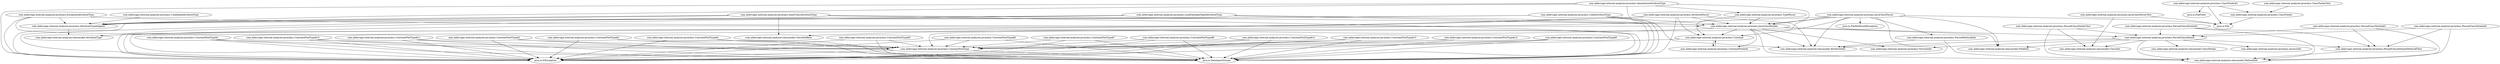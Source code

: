 digraph G {
"com.aldercape.internal.analyzer.javaclass.AccessInfo" [label="com.aldercape.internal.analyzer.javaclass.AccessInfo"];
"com.aldercape.internal.analyzer.javaclass.AnnotationAttributeType" [label="com.aldercape.internal.analyzer.javaclass.AnnotationAttributeType"];
"com.aldercape.internal.analyzer.javaclass.AttributeParser" [label="com.aldercape.internal.analyzer.javaclass.AttributeParser"];
"com.aldercape.internal.analyzer.javaclass.AttributeTypeAdapter" [label="com.aldercape.internal.analyzer.javaclass.AttributeTypeAdapter"];
"com.aldercape.internal.analyzer.javaclass.ClassFinder" [label="com.aldercape.internal.analyzer.javaclass.ClassFinder"];
"com.aldercape.internal.analyzer.javaclass.ClassFinder$1" [label="com.aldercape.internal.analyzer.javaclass.ClassFinder$1"];
"com.aldercape.internal.analyzer.javaclass.ClassFinderTest" [label="com.aldercape.internal.analyzer.javaclass.ClassFinderTest"];
"com.aldercape.internal.analyzer.javaclass.CodeAttributeType" [label="com.aldercape.internal.analyzer.javaclass.CodeAttributeType"];
"com.aldercape.internal.analyzer.javaclass.Constant" [label="com.aldercape.internal.analyzer.javaclass.Constant"];
"com.aldercape.internal.analyzer.javaclass.ConstantPoolInfo" [label="com.aldercape.internal.analyzer.javaclass.ConstantPoolInfo"];
"com.aldercape.internal.analyzer.javaclass.ConstantPoolType" [label="com.aldercape.internal.analyzer.javaclass.ConstantPoolType"];
"com.aldercape.internal.analyzer.javaclass.ConstantPoolType$1" [label="com.aldercape.internal.analyzer.javaclass.ConstantPoolType$1"];
"com.aldercape.internal.analyzer.javaclass.ConstantPoolType$10" [label="com.aldercape.internal.analyzer.javaclass.ConstantPoolType$10"];
"com.aldercape.internal.analyzer.javaclass.ConstantPoolType$11" [label="com.aldercape.internal.analyzer.javaclass.ConstantPoolType$11"];
"com.aldercape.internal.analyzer.javaclass.ConstantPoolType$12" [label="com.aldercape.internal.analyzer.javaclass.ConstantPoolType$12"];
"com.aldercape.internal.analyzer.javaclass.ConstantPoolType$13" [label="com.aldercape.internal.analyzer.javaclass.ConstantPoolType$13"];
"com.aldercape.internal.analyzer.javaclass.ConstantPoolType$14" [label="com.aldercape.internal.analyzer.javaclass.ConstantPoolType$14"];
"com.aldercape.internal.analyzer.javaclass.ConstantPoolType$2" [label="com.aldercape.internal.analyzer.javaclass.ConstantPoolType$2"];
"com.aldercape.internal.analyzer.javaclass.ConstantPoolType$3" [label="com.aldercape.internal.analyzer.javaclass.ConstantPoolType$3"];
"com.aldercape.internal.analyzer.javaclass.ConstantPoolType$4" [label="com.aldercape.internal.analyzer.javaclass.ConstantPoolType$4"];
"com.aldercape.internal.analyzer.javaclass.ConstantPoolType$5" [label="com.aldercape.internal.analyzer.javaclass.ConstantPoolType$5"];
"com.aldercape.internal.analyzer.javaclass.ConstantPoolType$6" [label="com.aldercape.internal.analyzer.javaclass.ConstantPoolType$6"];
"com.aldercape.internal.analyzer.javaclass.ConstantPoolType$7" [label="com.aldercape.internal.analyzer.javaclass.ConstantPoolType$7"];
"com.aldercape.internal.analyzer.javaclass.ConstantPoolType$8" [label="com.aldercape.internal.analyzer.javaclass.ConstantPoolType$8"];
"com.aldercape.internal.analyzer.javaclass.ConstantPoolType$9" [label="com.aldercape.internal.analyzer.javaclass.ConstantPoolType$9"];
"com.aldercape.internal.analyzer.javaclass.ExceptionAttributeType" [label="com.aldercape.internal.analyzer.javaclass.ExceptionAttributeType"];
"com.aldercape.internal.analyzer.javaclass.InnerClassAttributeType" [label="com.aldercape.internal.analyzer.javaclass.InnerClassAttributeType"];
"com.aldercape.internal.analyzer.javaclass.JavaClassBuilder" [label="com.aldercape.internal.analyzer.javaclass.JavaClassBuilder"];
"com.aldercape.internal.analyzer.javaclass.JavaClassParser" [label="com.aldercape.internal.analyzer.javaclass.JavaClassParser"];
"com.aldercape.internal.analyzer.javaclass.JavaClassParserTest" [label="com.aldercape.internal.analyzer.javaclass.JavaClassParserTest"];
"com.aldercape.internal.analyzer.javaclass.LocalVariableTableAttributeType" [label="com.aldercape.internal.analyzer.javaclass.LocalVariableTableAttributeType"];
"com.aldercape.internal.analyzer.javaclass.ParsedClassDetails" [label="com.aldercape.internal.analyzer.javaclass.ParsedClassDetails"];
"com.aldercape.internal.analyzer.javaclass.ParsedClassDetails$1" [label="com.aldercape.internal.analyzer.javaclass.ParsedClassDetails$1"];
"com.aldercape.internal.analyzer.javaclass.ParsedClassDetails$2" [label="com.aldercape.internal.analyzer.javaclass.ParsedClassDetails$2"];
"com.aldercape.internal.analyzer.javaclass.ParsedClassDetails$3" [label="com.aldercape.internal.analyzer.javaclass.ParsedClassDetails$3"];
"com.aldercape.internal.analyzer.javaclass.ParsedClassDetails$MethodFilter" [label="com.aldercape.internal.analyzer.javaclass.ParsedClassDetails$MethodFilter"];
"com.aldercape.internal.analyzer.javaclass.ParsedClassDetailsTest" [label="com.aldercape.internal.analyzer.javaclass.ParsedClassDetailsTest"];
"com.aldercape.internal.analyzer.javaclass.ParsedMethodInfo" [label="com.aldercape.internal.analyzer.javaclass.ParsedMethodInfo"];
"com.aldercape.internal.analyzer.javaclass.TypeParser" [label="com.aldercape.internal.analyzer.javaclass.TypeParser"];
"com.aldercape.internal.analyzer.javaclass.UndefinedAttributeType" [label="com.aldercape.internal.analyzer.javaclass.UndefinedAttributeType"];
"com.aldercape.internal.analyzer.javaclass.VersionInfo" [label="com.aldercape.internal.analyzer.javaclass.VersionInfo"];
"com.aldercape.internal.analyzer.javaclass.AnnotationAttributeType" -> "com.aldercape.internal.analyzer.javaclass.AttributeTypeAdapter";
"com.aldercape.internal.analyzer.javaclass.AnnotationAttributeType" -> "com.aldercape.internal.analyzer.javaclass.JavaClassBuilder";
"com.aldercape.internal.analyzer.javaclass.AnnotationAttributeType" -> "com.aldercape.internal.analyzer.javaclass.TypeParser";
"com.aldercape.internal.analyzer.javaclass.AnnotationAttributeType" -> "java.io.DataInputStream";
"com.aldercape.internal.analyzer.javaclass.AnnotationAttributeType" -> "java.io.IOException";
"com.aldercape.internal.analyzer.javaclass.AttributeParser" -> "com.aldercape.internal.analyzer.classmodel.AttributeInfo";
"com.aldercape.internal.analyzer.javaclass.AttributeParser" -> "com.aldercape.internal.analyzer.classmodel.AttributeType";
"com.aldercape.internal.analyzer.javaclass.AttributeParser" -> "com.aldercape.internal.analyzer.javaclass.Constant";
"com.aldercape.internal.analyzer.javaclass.AttributeParser" -> "com.aldercape.internal.analyzer.javaclass.JavaClassBuilder";
"com.aldercape.internal.analyzer.javaclass.AttributeParser" -> "java.io.DataInputStream";
"com.aldercape.internal.analyzer.javaclass.AttributeParser" -> "java.io.IOException";
"com.aldercape.internal.analyzer.javaclass.AttributeTypeAdapter" -> "com.aldercape.internal.analyzer.classmodel.AttributeType";
"com.aldercape.internal.analyzer.javaclass.ClassFinder" -> "java.io.File";
"com.aldercape.internal.analyzer.javaclass.ClassFinder$1" -> "com.aldercape.internal.analyzer.javaclass.ClassFinder";
"com.aldercape.internal.analyzer.javaclass.ClassFinder$1" -> "java.io.File";
"com.aldercape.internal.analyzer.javaclass.ClassFinder$1" -> "java.io.FileFilter";
"com.aldercape.internal.analyzer.javaclass.ClassFinderTest" -> "com.aldercape.internal.analyzer.javaclass.ClassFinder";
"com.aldercape.internal.analyzer.javaclass.CodeAttributeType" -> "com.aldercape.internal.analyzer.classmodel.AttributeInfo";
"com.aldercape.internal.analyzer.javaclass.CodeAttributeType" -> "com.aldercape.internal.analyzer.javaclass.AttributeTypeAdapter";
"com.aldercape.internal.analyzer.javaclass.CodeAttributeType" -> "com.aldercape.internal.analyzer.javaclass.JavaClassBuilder";
"com.aldercape.internal.analyzer.javaclass.CodeAttributeType" -> "java.io.DataInputStream";
"com.aldercape.internal.analyzer.javaclass.CodeAttributeType" -> "java.io.IOException";
"com.aldercape.internal.analyzer.javaclass.Constant" -> "com.aldercape.internal.analyzer.javaclass.ConstantPoolInfo";
"com.aldercape.internal.analyzer.javaclass.Constant" -> "com.aldercape.internal.analyzer.javaclass.ConstantPoolType";
"com.aldercape.internal.analyzer.javaclass.ConstantPoolInfo" -> "com.aldercape.internal.analyzer.javaclass.Constant";
"com.aldercape.internal.analyzer.javaclass.ConstantPoolType" -> "java.io.DataInputStream";
"com.aldercape.internal.analyzer.javaclass.ConstantPoolType" -> "java.io.IOException";
"com.aldercape.internal.analyzer.javaclass.ConstantPoolType$1" -> "com.aldercape.internal.analyzer.javaclass.ConstantPoolType";
"com.aldercape.internal.analyzer.javaclass.ConstantPoolType$1" -> "java.io.DataInputStream";
"com.aldercape.internal.analyzer.javaclass.ConstantPoolType$1" -> "java.io.IOException";
"com.aldercape.internal.analyzer.javaclass.ConstantPoolType$10" -> "com.aldercape.internal.analyzer.javaclass.ConstantPoolType";
"com.aldercape.internal.analyzer.javaclass.ConstantPoolType$10" -> "java.io.DataInputStream";
"com.aldercape.internal.analyzer.javaclass.ConstantPoolType$10" -> "java.io.IOException";
"com.aldercape.internal.analyzer.javaclass.ConstantPoolType$11" -> "com.aldercape.internal.analyzer.javaclass.ConstantPoolType";
"com.aldercape.internal.analyzer.javaclass.ConstantPoolType$11" -> "java.io.DataInputStream";
"com.aldercape.internal.analyzer.javaclass.ConstantPoolType$11" -> "java.io.IOException";
"com.aldercape.internal.analyzer.javaclass.ConstantPoolType$12" -> "com.aldercape.internal.analyzer.javaclass.ConstantPoolType";
"com.aldercape.internal.analyzer.javaclass.ConstantPoolType$12" -> "java.io.DataInputStream";
"com.aldercape.internal.analyzer.javaclass.ConstantPoolType$12" -> "java.io.IOException";
"com.aldercape.internal.analyzer.javaclass.ConstantPoolType$13" -> "com.aldercape.internal.analyzer.javaclass.ConstantPoolType";
"com.aldercape.internal.analyzer.javaclass.ConstantPoolType$13" -> "java.io.DataInputStream";
"com.aldercape.internal.analyzer.javaclass.ConstantPoolType$13" -> "java.io.IOException";
"com.aldercape.internal.analyzer.javaclass.ConstantPoolType$14" -> "com.aldercape.internal.analyzer.javaclass.ConstantPoolType";
"com.aldercape.internal.analyzer.javaclass.ConstantPoolType$14" -> "java.io.DataInputStream";
"com.aldercape.internal.analyzer.javaclass.ConstantPoolType$14" -> "java.io.IOException";
"com.aldercape.internal.analyzer.javaclass.ConstantPoolType$2" -> "com.aldercape.internal.analyzer.javaclass.ConstantPoolType";
"com.aldercape.internal.analyzer.javaclass.ConstantPoolType$2" -> "java.io.DataInputStream";
"com.aldercape.internal.analyzer.javaclass.ConstantPoolType$2" -> "java.io.IOException";
"com.aldercape.internal.analyzer.javaclass.ConstantPoolType$3" -> "com.aldercape.internal.analyzer.javaclass.ConstantPoolType";
"com.aldercape.internal.analyzer.javaclass.ConstantPoolType$3" -> "java.io.DataInputStream";
"com.aldercape.internal.analyzer.javaclass.ConstantPoolType$3" -> "java.io.IOException";
"com.aldercape.internal.analyzer.javaclass.ConstantPoolType$4" -> "com.aldercape.internal.analyzer.javaclass.ConstantPoolType";
"com.aldercape.internal.analyzer.javaclass.ConstantPoolType$4" -> "java.io.DataInputStream";
"com.aldercape.internal.analyzer.javaclass.ConstantPoolType$4" -> "java.io.IOException";
"com.aldercape.internal.analyzer.javaclass.ConstantPoolType$5" -> "com.aldercape.internal.analyzer.javaclass.ConstantPoolType";
"com.aldercape.internal.analyzer.javaclass.ConstantPoolType$5" -> "java.io.DataInputStream";
"com.aldercape.internal.analyzer.javaclass.ConstantPoolType$5" -> "java.io.IOException";
"com.aldercape.internal.analyzer.javaclass.ConstantPoolType$6" -> "com.aldercape.internal.analyzer.javaclass.ConstantPoolType";
"com.aldercape.internal.analyzer.javaclass.ConstantPoolType$6" -> "java.io.DataInputStream";
"com.aldercape.internal.analyzer.javaclass.ConstantPoolType$6" -> "java.io.IOException";
"com.aldercape.internal.analyzer.javaclass.ConstantPoolType$7" -> "com.aldercape.internal.analyzer.javaclass.ConstantPoolType";
"com.aldercape.internal.analyzer.javaclass.ConstantPoolType$7" -> "java.io.DataInputStream";
"com.aldercape.internal.analyzer.javaclass.ConstantPoolType$7" -> "java.io.IOException";
"com.aldercape.internal.analyzer.javaclass.ConstantPoolType$8" -> "com.aldercape.internal.analyzer.javaclass.ConstantPoolType";
"com.aldercape.internal.analyzer.javaclass.ConstantPoolType$8" -> "java.io.DataInputStream";
"com.aldercape.internal.analyzer.javaclass.ConstantPoolType$8" -> "java.io.IOException";
"com.aldercape.internal.analyzer.javaclass.ConstantPoolType$9" -> "com.aldercape.internal.analyzer.javaclass.ConstantPoolType";
"com.aldercape.internal.analyzer.javaclass.ConstantPoolType$9" -> "java.io.DataInputStream";
"com.aldercape.internal.analyzer.javaclass.ConstantPoolType$9" -> "java.io.IOException";
"com.aldercape.internal.analyzer.javaclass.ExceptionAttributeType" -> "com.aldercape.internal.analyzer.javaclass.AttributeTypeAdapter";
"com.aldercape.internal.analyzer.javaclass.ExceptionAttributeType" -> "com.aldercape.internal.analyzer.javaclass.JavaClassBuilder";
"com.aldercape.internal.analyzer.javaclass.ExceptionAttributeType" -> "java.io.DataInputStream";
"com.aldercape.internal.analyzer.javaclass.ExceptionAttributeType" -> "java.io.IOException";
"com.aldercape.internal.analyzer.javaclass.InnerClassAttributeType" -> "com.aldercape.internal.analyzer.classmodel.ClassInfoBase";
"com.aldercape.internal.analyzer.javaclass.InnerClassAttributeType" -> "com.aldercape.internal.analyzer.javaclass.AttributeTypeAdapter";
"com.aldercape.internal.analyzer.javaclass.InnerClassAttributeType" -> "com.aldercape.internal.analyzer.javaclass.JavaClassBuilder";
"com.aldercape.internal.analyzer.javaclass.InnerClassAttributeType" -> "java.io.DataInputStream";
"com.aldercape.internal.analyzer.javaclass.InnerClassAttributeType" -> "java.io.IOException";
"com.aldercape.internal.analyzer.javaclass.JavaClassBuilder" -> "com.aldercape.internal.analyzer.classmodel.AttributeInfo";
"com.aldercape.internal.analyzer.javaclass.JavaClassBuilder" -> "com.aldercape.internal.analyzer.classmodel.ClassInfoBase";
"com.aldercape.internal.analyzer.javaclass.JavaClassBuilder" -> "com.aldercape.internal.analyzer.classmodel.FieldInfo";
"com.aldercape.internal.analyzer.javaclass.JavaClassBuilder" -> "com.aldercape.internal.analyzer.classmodel.MethodInfo";
"com.aldercape.internal.analyzer.javaclass.JavaClassBuilder" -> "com.aldercape.internal.analyzer.javaclass.Constant";
"com.aldercape.internal.analyzer.javaclass.JavaClassBuilder" -> "com.aldercape.internal.analyzer.javaclass.ConstantPoolInfo";
"com.aldercape.internal.analyzer.javaclass.JavaClassBuilder" -> "com.aldercape.internal.analyzer.javaclass.ParsedClassDetails";
"com.aldercape.internal.analyzer.javaclass.JavaClassBuilder" -> "com.aldercape.internal.analyzer.javaclass.VersionInfo";
"com.aldercape.internal.analyzer.javaclass.JavaClassParser" -> "com.aldercape.internal.analyzer.classmodel.AttributeInfo";
"com.aldercape.internal.analyzer.javaclass.JavaClassParser" -> "com.aldercape.internal.analyzer.classmodel.FieldInfo";
"com.aldercape.internal.analyzer.javaclass.JavaClassParser" -> "com.aldercape.internal.analyzer.javaclass.Constant";
"com.aldercape.internal.analyzer.javaclass.JavaClassParser" -> "com.aldercape.internal.analyzer.javaclass.ConstantPoolType";
"com.aldercape.internal.analyzer.javaclass.JavaClassParser" -> "com.aldercape.internal.analyzer.javaclass.JavaClassBuilder";
"com.aldercape.internal.analyzer.javaclass.JavaClassParser" -> "com.aldercape.internal.analyzer.javaclass.ParsedMethodInfo";
"com.aldercape.internal.analyzer.javaclass.JavaClassParser" -> "java.io.DataInputStream";
"com.aldercape.internal.analyzer.javaclass.JavaClassParser" -> "java.io.File";
"com.aldercape.internal.analyzer.javaclass.JavaClassParser" -> "java.io.FileNotFoundException";
"com.aldercape.internal.analyzer.javaclass.JavaClassParser" -> "java.io.IOException";
"com.aldercape.internal.analyzer.javaclass.JavaClassParserTest" -> "com.aldercape.internal.analyzer.classmodel.ClassInfo";
"com.aldercape.internal.analyzer.javaclass.JavaClassParserTest" -> "java.io.File";
"com.aldercape.internal.analyzer.javaclass.LocalVariableTableAttributeType" -> "com.aldercape.internal.analyzer.javaclass.AttributeTypeAdapter";
"com.aldercape.internal.analyzer.javaclass.LocalVariableTableAttributeType" -> "com.aldercape.internal.analyzer.javaclass.JavaClassBuilder";
"com.aldercape.internal.analyzer.javaclass.LocalVariableTableAttributeType" -> "java.io.DataInputStream";
"com.aldercape.internal.analyzer.javaclass.LocalVariableTableAttributeType" -> "java.io.IOException";
"com.aldercape.internal.analyzer.javaclass.ParsedClassDetails" -> "com.aldercape.internal.analyzer.classmodel.AttributeInfo";
"com.aldercape.internal.analyzer.javaclass.ParsedClassDetails" -> "com.aldercape.internal.analyzer.classmodel.ClassDetails";
"com.aldercape.internal.analyzer.javaclass.ParsedClassDetails" -> "com.aldercape.internal.analyzer.classmodel.ClassInfo";
"com.aldercape.internal.analyzer.javaclass.ParsedClassDetails" -> "com.aldercape.internal.analyzer.classmodel.FieldInfo";
"com.aldercape.internal.analyzer.javaclass.ParsedClassDetails" -> "com.aldercape.internal.analyzer.classmodel.MethodInfo";
"com.aldercape.internal.analyzer.javaclass.ParsedClassDetails" -> "com.aldercape.internal.analyzer.javaclass.AccessInfo";
"com.aldercape.internal.analyzer.javaclass.ParsedClassDetails" -> "com.aldercape.internal.analyzer.javaclass.ParsedClassDetails$MethodFilter";
"com.aldercape.internal.analyzer.javaclass.ParsedClassDetails" -> "com.aldercape.internal.analyzer.javaclass.VersionInfo";
"com.aldercape.internal.analyzer.javaclass.ParsedClassDetails$1" -> "com.aldercape.internal.analyzer.classmodel.MethodInfo";
"com.aldercape.internal.analyzer.javaclass.ParsedClassDetails$1" -> "com.aldercape.internal.analyzer.javaclass.ParsedClassDetails";
"com.aldercape.internal.analyzer.javaclass.ParsedClassDetails$1" -> "com.aldercape.internal.analyzer.javaclass.ParsedClassDetails$MethodFilter";
"com.aldercape.internal.analyzer.javaclass.ParsedClassDetails$2" -> "com.aldercape.internal.analyzer.classmodel.MethodInfo";
"com.aldercape.internal.analyzer.javaclass.ParsedClassDetails$2" -> "com.aldercape.internal.analyzer.javaclass.ParsedClassDetails";
"com.aldercape.internal.analyzer.javaclass.ParsedClassDetails$2" -> "com.aldercape.internal.analyzer.javaclass.ParsedClassDetails$MethodFilter";
"com.aldercape.internal.analyzer.javaclass.ParsedClassDetails$3" -> "com.aldercape.internal.analyzer.classmodel.MethodInfo";
"com.aldercape.internal.analyzer.javaclass.ParsedClassDetails$3" -> "com.aldercape.internal.analyzer.javaclass.ParsedClassDetails";
"com.aldercape.internal.analyzer.javaclass.ParsedClassDetails$3" -> "com.aldercape.internal.analyzer.javaclass.ParsedClassDetails$MethodFilter";
"com.aldercape.internal.analyzer.javaclass.ParsedClassDetails$MethodFilter" -> "com.aldercape.internal.analyzer.classmodel.MethodInfo";
"com.aldercape.internal.analyzer.javaclass.ParsedClassDetailsTest" -> "com.aldercape.internal.analyzer.classmodel.ClassInfo";
"com.aldercape.internal.analyzer.javaclass.ParsedClassDetailsTest" -> "com.aldercape.internal.analyzer.classmodel.MethodInfo";
"com.aldercape.internal.analyzer.javaclass.ParsedClassDetailsTest" -> "com.aldercape.internal.analyzer.javaclass.ParsedClassDetails";
"com.aldercape.internal.analyzer.javaclass.ParsedMethodInfo" -> "com.aldercape.internal.analyzer.classmodel.AttributeInfo";
"com.aldercape.internal.analyzer.javaclass.ParsedMethodInfo" -> "com.aldercape.internal.analyzer.classmodel.MethodInfo";
"com.aldercape.internal.analyzer.javaclass.TypeParser" -> "com.aldercape.internal.analyzer.javaclass.Constant";
"com.aldercape.internal.analyzer.javaclass.TypeParser" -> "com.aldercape.internal.analyzer.javaclass.JavaClassBuilder";
"com.aldercape.internal.analyzer.javaclass.UndefinedAttributeType" -> "com.aldercape.internal.analyzer.javaclass.AttributeTypeAdapter";
}
